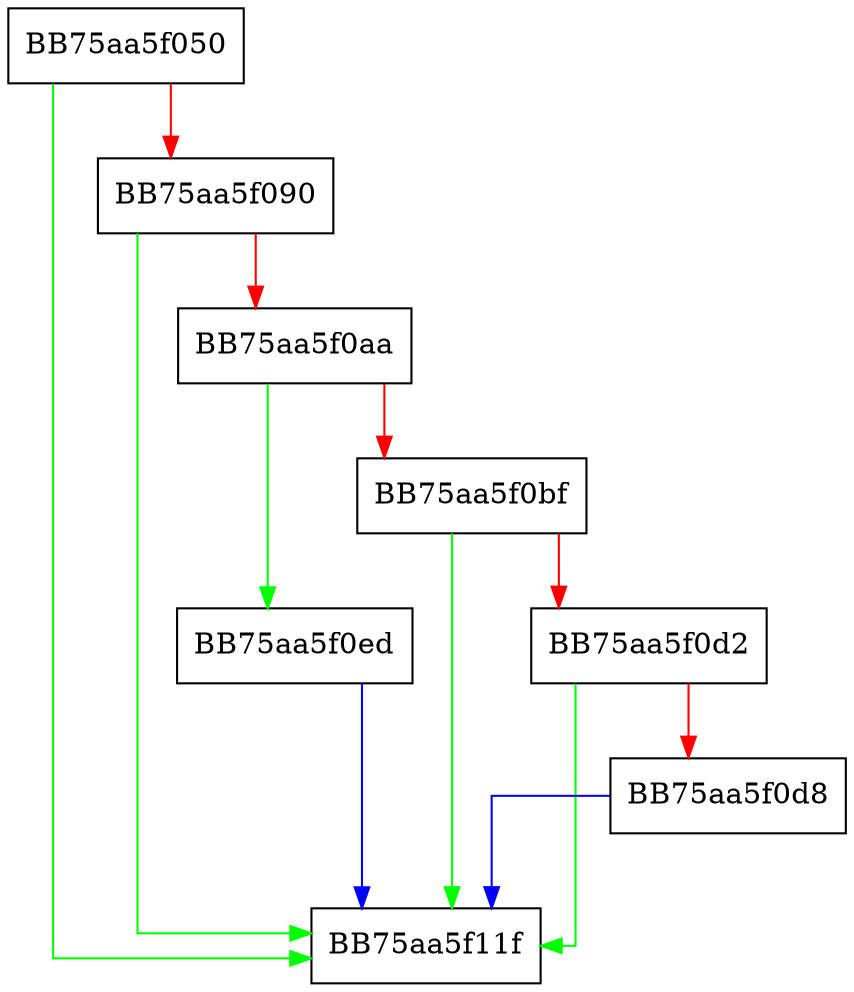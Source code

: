 digraph LoadUnpackInfo {
  node [shape="box"];
  graph [splines=ortho];
  BB75aa5f050 -> BB75aa5f11f [color="green"];
  BB75aa5f050 -> BB75aa5f090 [color="red"];
  BB75aa5f090 -> BB75aa5f11f [color="green"];
  BB75aa5f090 -> BB75aa5f0aa [color="red"];
  BB75aa5f0aa -> BB75aa5f0ed [color="green"];
  BB75aa5f0aa -> BB75aa5f0bf [color="red"];
  BB75aa5f0bf -> BB75aa5f11f [color="green"];
  BB75aa5f0bf -> BB75aa5f0d2 [color="red"];
  BB75aa5f0d2 -> BB75aa5f11f [color="green"];
  BB75aa5f0d2 -> BB75aa5f0d8 [color="red"];
  BB75aa5f0d8 -> BB75aa5f11f [color="blue"];
  BB75aa5f0ed -> BB75aa5f11f [color="blue"];
}